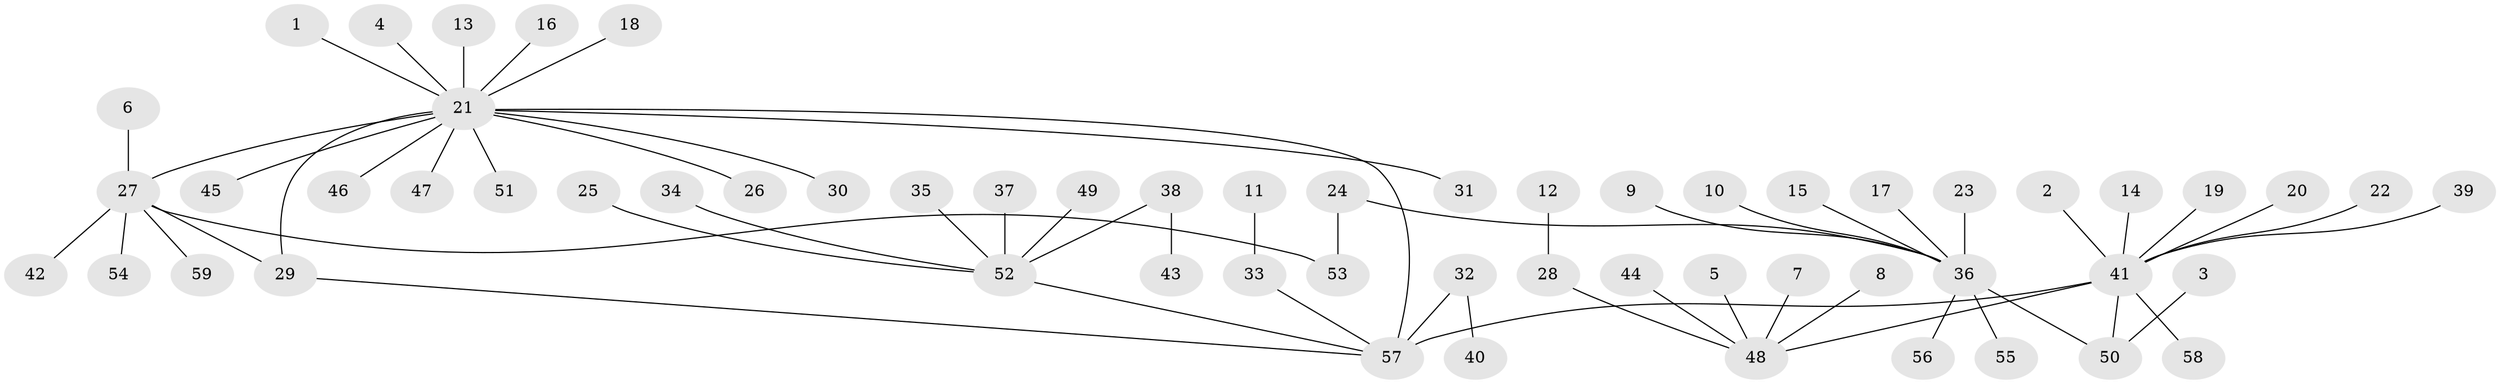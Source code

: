 // original degree distribution, {5: 0.00847457627118644, 13: 0.00847457627118644, 8: 0.00847457627118644, 17: 0.00847457627118644, 3: 0.09322033898305085, 9: 0.01694915254237288, 1: 0.652542372881356, 4: 0.03389830508474576, 10: 0.00847457627118644, 2: 0.15254237288135594, 11: 0.00847457627118644}
// Generated by graph-tools (version 1.1) at 2025/36/03/04/25 23:36:51]
// undirected, 59 vertices, 61 edges
graph export_dot {
  node [color=gray90,style=filled];
  1;
  2;
  3;
  4;
  5;
  6;
  7;
  8;
  9;
  10;
  11;
  12;
  13;
  14;
  15;
  16;
  17;
  18;
  19;
  20;
  21;
  22;
  23;
  24;
  25;
  26;
  27;
  28;
  29;
  30;
  31;
  32;
  33;
  34;
  35;
  36;
  37;
  38;
  39;
  40;
  41;
  42;
  43;
  44;
  45;
  46;
  47;
  48;
  49;
  50;
  51;
  52;
  53;
  54;
  55;
  56;
  57;
  58;
  59;
  1 -- 21 [weight=1.0];
  2 -- 41 [weight=1.0];
  3 -- 50 [weight=1.0];
  4 -- 21 [weight=1.0];
  5 -- 48 [weight=1.0];
  6 -- 27 [weight=1.0];
  7 -- 48 [weight=1.0];
  8 -- 48 [weight=1.0];
  9 -- 36 [weight=1.0];
  10 -- 36 [weight=1.0];
  11 -- 33 [weight=1.0];
  12 -- 28 [weight=1.0];
  13 -- 21 [weight=1.0];
  14 -- 41 [weight=1.0];
  15 -- 36 [weight=1.0];
  16 -- 21 [weight=1.0];
  17 -- 36 [weight=1.0];
  18 -- 21 [weight=1.0];
  19 -- 41 [weight=1.0];
  20 -- 41 [weight=1.0];
  21 -- 26 [weight=1.0];
  21 -- 27 [weight=1.0];
  21 -- 29 [weight=1.0];
  21 -- 30 [weight=1.0];
  21 -- 31 [weight=1.0];
  21 -- 45 [weight=1.0];
  21 -- 46 [weight=1.0];
  21 -- 47 [weight=1.0];
  21 -- 51 [weight=1.0];
  21 -- 57 [weight=1.0];
  22 -- 41 [weight=1.0];
  23 -- 36 [weight=1.0];
  24 -- 36 [weight=1.0];
  24 -- 53 [weight=1.0];
  25 -- 52 [weight=1.0];
  27 -- 29 [weight=1.0];
  27 -- 42 [weight=1.0];
  27 -- 53 [weight=1.0];
  27 -- 54 [weight=1.0];
  27 -- 59 [weight=1.0];
  28 -- 48 [weight=1.0];
  29 -- 57 [weight=1.0];
  32 -- 40 [weight=1.0];
  32 -- 57 [weight=1.0];
  33 -- 57 [weight=1.0];
  34 -- 52 [weight=1.0];
  35 -- 52 [weight=1.0];
  36 -- 50 [weight=1.0];
  36 -- 55 [weight=1.0];
  36 -- 56 [weight=1.0];
  37 -- 52 [weight=1.0];
  38 -- 43 [weight=1.0];
  38 -- 52 [weight=1.0];
  39 -- 41 [weight=1.0];
  41 -- 48 [weight=1.0];
  41 -- 50 [weight=1.0];
  41 -- 57 [weight=2.0];
  41 -- 58 [weight=1.0];
  44 -- 48 [weight=1.0];
  49 -- 52 [weight=1.0];
  52 -- 57 [weight=1.0];
}

